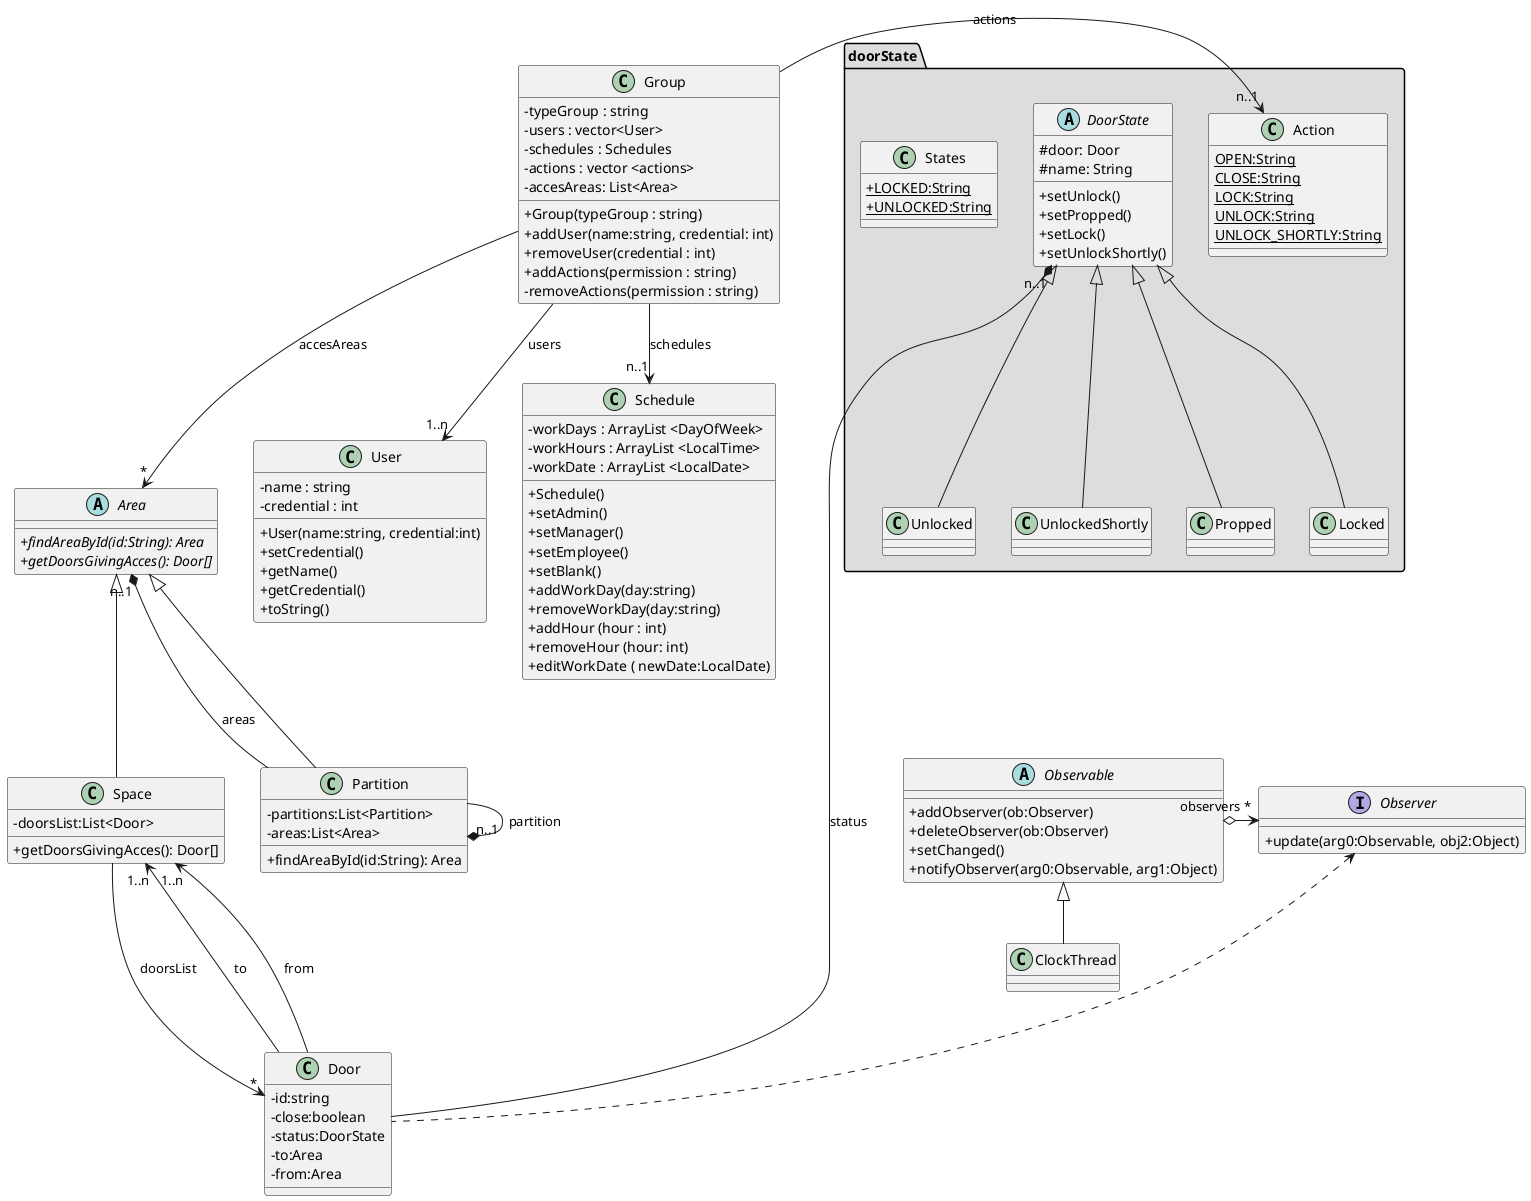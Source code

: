 @startuml
skinparam classAttributeIconSize 0
' this is to use the standard notation for public, protected, private

class User {
- name : string
- credential : int
+ User(name:string, credential:int)
+ setCredential()
+ getName()
+ getCredential()
+ toString()
}



class Group{
    - typeGroup : string
    - users : vector<User>
    - schedules : Schedules
    - actions : vector <actions>
    - accesAreas: List<Area>


   + Group(typeGroup : string)
   + addUser(name:string, credential: int)
   + removeUser(credential : int)
   + addActions(permission : string)
   - removeActions(permission : string)

}


class Schedule{
    - workDays : ArrayList <DayOfWeek>
    - workHours : ArrayList <LocalTime>
    - workDate : ArrayList <LocalDate>

    + Schedule()
    + setAdmin()
    + setManager()
    + setEmployee()
    + setBlank()
    + addWorkDay(day:string)
    + removeWorkDay(day:string)
    + addHour (hour : int)
    + removeHour (hour: int)
    + editWorkDate ( newDate:LocalDate)

}


class Door{
    -id:string
    -close:boolean
    -status:DoorState
    -to:Area
    -from:Area
}

namespace doorState #DDDDDD{
    class States{
       +{static}LOCKED:String
       +{static}UNLOCKED:String
    }

    class Action{
        {static}OPEN:String
        {static}CLOSE:String
        {static}LOCK:String
        {static}UNLOCK:String
        {static}UNLOCK_SHORTLY:String
    }

    abstract DoorState{
        #door: Door
        #name: String
        +setUnlock()
        +setPropped()
        +setLock()
        +setUnlockShortly()
    }

    class Unlocked extends DoorState{

    }

    class UnlockedShortly extends DoorState{

    }

    class Propped extends DoorState{

    }

    class Locked extends DoorState{

    }
}


abstract Area{
    {abstract}+findAreaById(id:String): Area
    {abstract}+getDoorsGivingAcces(): Door[]
}

class Partition extends Area{
    -partitions:List<Partition>
    -areas:List<Area>

    +findAreaById(id:String): Area
}

 class Space Extends Area{
    -doorsList:List<Door>

    +getDoorsGivingAcces(): Door[]
}


abstract Observable{
    +addObserver(ob:Observer)
    +deleteObserver(ob:Observer)
    +setChanged()
    +notifyObserver(arg0:Observable, arg1:Object)
}

interface Observer{
    +update(arg0:Observable, obj2:Object)
}


class ClockThread extends Observable{

}

Group -left-> "n..1" Action : actions
Group -down-> "n..1" Schedule : schedules
Group -down-> "1..n"  User: users


Door --up->"1..n" Space: to
Door --up->"1..n" Space: from
Door -right-*"n..1" DoorState : status

Partition --right*"n..1" Partition : partition
Partition --down*"n..1" Area: areas

Space --down->"*" Door:doorsList

Group -->"*" Area: accesAreas

Observable o-right-> "observers *" Observer

Door ..Up.> Observer
@enduml